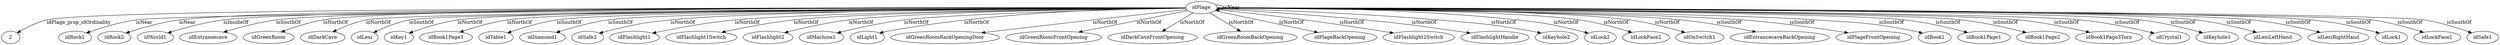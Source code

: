 digraph  {
idPlage [node_type=entity_node];
2 [node_type=property_node];
idRock1 [node_type=entity_node];
idRock2 [node_type=entity_node];
idWorld1 [node_type=entity_node];
idEntrancecave [node_type=entity_node];
idGreenRoom [node_type=entity_node];
idDarkCave [node_type=entity_node];
idLexi [node_type=entity_node];
idKey1 [node_type=entity_node];
idBook1Page3 [node_type=entity_node];
idTable1 [node_type=entity_node];
idDiamond1 [node_type=entity_node];
idSafe2 [node_type=entity_node];
idFlashlight1 [node_type=entity_node];
idFlashlight1Switch [node_type=entity_node];
idFlashlight2 [node_type=entity_node];
idMachine1 [node_type=entity_node];
idLight1 [node_type=entity_node];
idGreenRoomBackOpeningDoor [node_type=entity_node];
idGreenRoomFrontOpening [node_type=entity_node];
idDarkCaveFrontOpening [node_type=entity_node];
idGreenRoomBackOpening [node_type=entity_node];
idPlageBackOpening [node_type=entity_node];
idFlashlight2Switch [node_type=entity_node];
idFlashlightHandle [node_type=entity_node];
idKeyhole2 [node_type=entity_node];
idLock2 [node_type=entity_node];
idLockFace2 [node_type=entity_node];
idOnSwitch1 [node_type=entity_node];
idEntrancecaveBackOpening [node_type=entity_node];
idPlageFrontOpening [node_type=entity_node];
idBook1 [node_type=entity_node];
idBook1Page1 [node_type=entity_node];
idBook1Page2 [node_type=entity_node];
idBook1Page3Torn [node_type=entity_node];
idCrystal1 [node_type=entity_node];
idKeyhole1 [node_type=entity_node];
idLexiLeftHand [node_type=entity_node];
idLexiRightHand [node_type=entity_node];
idLock1 [node_type=entity_node];
idLockFace1 [node_type=entity_node];
idSafe1 [node_type=entity_node];
idPlage -> 2  [edge_type=property, label=idPlage_prop_idOrdinality];
idPlage -> idRock1  [edge_type=relationship, label=isNear];
idPlage -> idRock2  [edge_type=relationship, label=isNear];
idPlage -> idWorld1  [edge_type=relationship, label=isInsideOf];
idPlage -> idEntrancecave  [edge_type=relationship, label=isSouthOf];
idPlage -> idGreenRoom  [edge_type=relationship, label=isNorthOf];
idPlage -> idDarkCave  [edge_type=relationship, label=isNorthOf];
idPlage -> idPlage  [edge_type=relationship, label=isNear];
idPlage -> idLexi  [edge_type=relationship, label=isSouthOf];
idPlage -> idKey1  [edge_type=relationship, label=isNorthOf];
idPlage -> idBook1Page3  [edge_type=relationship, label=isNorthOf];
idPlage -> idTable1  [edge_type=relationship, label=isSouthOf];
idPlage -> idDiamond1  [edge_type=relationship, label=isSouthOf];
idPlage -> idSafe2  [edge_type=relationship, label=isNorthOf];
idPlage -> idFlashlight1  [edge_type=relationship, label=isNorthOf];
idPlage -> idFlashlight1Switch  [edge_type=relationship, label=isNorthOf];
idPlage -> idFlashlight2  [edge_type=relationship, label=isNorthOf];
idPlage -> idMachine1  [edge_type=relationship, label=isNorthOf];
idPlage -> idLight1  [edge_type=relationship, label=isNorthOf];
idPlage -> idGreenRoomBackOpeningDoor  [edge_type=relationship, label=isNorthOf];
idPlage -> idGreenRoomFrontOpening  [edge_type=relationship, label=isNorthOf];
idPlage -> idDarkCaveFrontOpening  [edge_type=relationship, label=isNorthOf];
idPlage -> idGreenRoomBackOpening  [edge_type=relationship, label=isNorthOf];
idPlage -> idPlageBackOpening  [edge_type=relationship, label=isNorthOf];
idPlage -> idFlashlight2Switch  [edge_type=relationship, label=isNorthOf];
idPlage -> idFlashlightHandle  [edge_type=relationship, label=isNorthOf];
idPlage -> idKeyhole2  [edge_type=relationship, label=isNorthOf];
idPlage -> idLock2  [edge_type=relationship, label=isNorthOf];
idPlage -> idLockFace2  [edge_type=relationship, label=isNorthOf];
idPlage -> idOnSwitch1  [edge_type=relationship, label=isNorthOf];
idPlage -> idEntrancecaveBackOpening  [edge_type=relationship, label=isSouthOf];
idPlage -> idPlageFrontOpening  [edge_type=relationship, label=isSouthOf];
idPlage -> idBook1  [edge_type=relationship, label=isSouthOf];
idPlage -> idBook1Page1  [edge_type=relationship, label=isSouthOf];
idPlage -> idBook1Page2  [edge_type=relationship, label=isSouthOf];
idPlage -> idBook1Page3Torn  [edge_type=relationship, label=isSouthOf];
idPlage -> idCrystal1  [edge_type=relationship, label=isSouthOf];
idPlage -> idKeyhole1  [edge_type=relationship, label=isSouthOf];
idPlage -> idLexiLeftHand  [edge_type=relationship, label=isSouthOf];
idPlage -> idLexiRightHand  [edge_type=relationship, label=isSouthOf];
idPlage -> idLock1  [edge_type=relationship, label=isSouthOf];
idPlage -> idLockFace1  [edge_type=relationship, label=isSouthOf];
idPlage -> idSafe1  [edge_type=relationship, label=isSouthOf];
}
